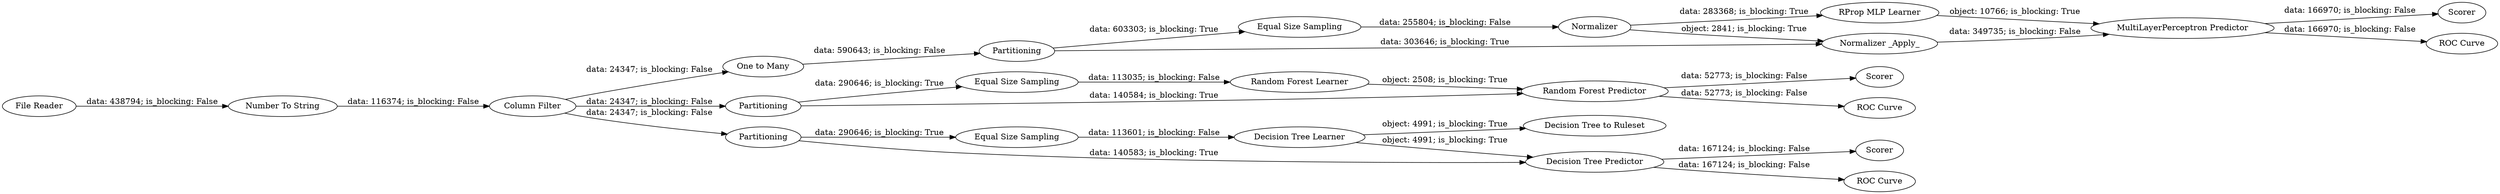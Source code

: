 digraph {
	"8627188732285570592_17" [label="MultiLayerPerceptron Predictor"]
	"8627188732285570592_8" [label="ROC Curve"]
	"8627188732285570592_7" [label=Scorer]
	"8627188732285570592_6" [label="Decision Tree Predictor"]
	"8627188732285570592_10" [label="One to Many"]
	"8627188732285570592_18" [label=Scorer]
	"8627188732285570592_23" [label="Random Forest Predictor"]
	"8627188732285570592_19" [label="ROC Curve"]
	"8627188732285570592_4" [label="Equal Size Sampling"]
	"8627188732285570592_13" [label=Partitioning]
	"8627188732285570592_20" [label=Partitioning]
	"8627188732285570592_9" [label="Decision Tree to Ruleset"]
	"8627188732285570592_24" [label="ROC Curve"]
	"8627188732285570592_3" [label=Partitioning]
	"8627188732285570592_1" [label="File Reader"]
	"8627188732285570592_12" [label="Equal Size Sampling"]
	"8627188732285570592_15" [label="Normalizer _Apply_"]
	"8627188732285570592_11" [label="Column Filter"]
	"8627188732285570592_14" [label=Normalizer]
	"8627188732285570592_5" [label="Decision Tree Learner"]
	"8627188732285570592_2" [label="Number To String"]
	"8627188732285570592_22" [label="Random Forest Learner"]
	"8627188732285570592_16" [label="RProp MLP Learner"]
	"8627188732285570592_21" [label="Equal Size Sampling"]
	"8627188732285570592_25" [label=Scorer]
	"8627188732285570592_11" -> "8627188732285570592_20" [label="data: 24347; is_blocking: False"]
	"8627188732285570592_15" -> "8627188732285570592_17" [label="data: 349735; is_blocking: False"]
	"8627188732285570592_23" -> "8627188732285570592_25" [label="data: 52773; is_blocking: False"]
	"8627188732285570592_6" -> "8627188732285570592_8" [label="data: 167124; is_blocking: False"]
	"8627188732285570592_14" -> "8627188732285570592_16" [label="data: 283368; is_blocking: True"]
	"8627188732285570592_17" -> "8627188732285570592_18" [label="data: 166970; is_blocking: False"]
	"8627188732285570592_20" -> "8627188732285570592_21" [label="data: 290646; is_blocking: True"]
	"8627188732285570592_3" -> "8627188732285570592_4" [label="data: 290646; is_blocking: True"]
	"8627188732285570592_1" -> "8627188732285570592_2" [label="data: 438794; is_blocking: False"]
	"8627188732285570592_6" -> "8627188732285570592_7" [label="data: 167124; is_blocking: False"]
	"8627188732285570592_20" -> "8627188732285570592_23" [label="data: 140584; is_blocking: True"]
	"8627188732285570592_11" -> "8627188732285570592_3" [label="data: 24347; is_blocking: False"]
	"8627188732285570592_23" -> "8627188732285570592_24" [label="data: 52773; is_blocking: False"]
	"8627188732285570592_2" -> "8627188732285570592_11" [label="data: 116374; is_blocking: False"]
	"8627188732285570592_4" -> "8627188732285570592_5" [label="data: 113601; is_blocking: False"]
	"8627188732285570592_13" -> "8627188732285570592_12" [label="data: 603303; is_blocking: True"]
	"8627188732285570592_22" -> "8627188732285570592_23" [label="object: 2508; is_blocking: True"]
	"8627188732285570592_5" -> "8627188732285570592_9" [label="object: 4991; is_blocking: True"]
	"8627188732285570592_10" -> "8627188732285570592_13" [label="data: 590643; is_blocking: False"]
	"8627188732285570592_13" -> "8627188732285570592_15" [label="data: 303646; is_blocking: True"]
	"8627188732285570592_5" -> "8627188732285570592_6" [label="object: 4991; is_blocking: True"]
	"8627188732285570592_14" -> "8627188732285570592_15" [label="object: 2841; is_blocking: True"]
	"8627188732285570592_21" -> "8627188732285570592_22" [label="data: 113035; is_blocking: False"]
	"8627188732285570592_11" -> "8627188732285570592_10" [label="data: 24347; is_blocking: False"]
	"8627188732285570592_17" -> "8627188732285570592_19" [label="data: 166970; is_blocking: False"]
	"8627188732285570592_16" -> "8627188732285570592_17" [label="object: 10766; is_blocking: True"]
	"8627188732285570592_12" -> "8627188732285570592_14" [label="data: 255804; is_blocking: False"]
	"8627188732285570592_3" -> "8627188732285570592_6" [label="data: 140583; is_blocking: True"]
	rankdir=LR
}
